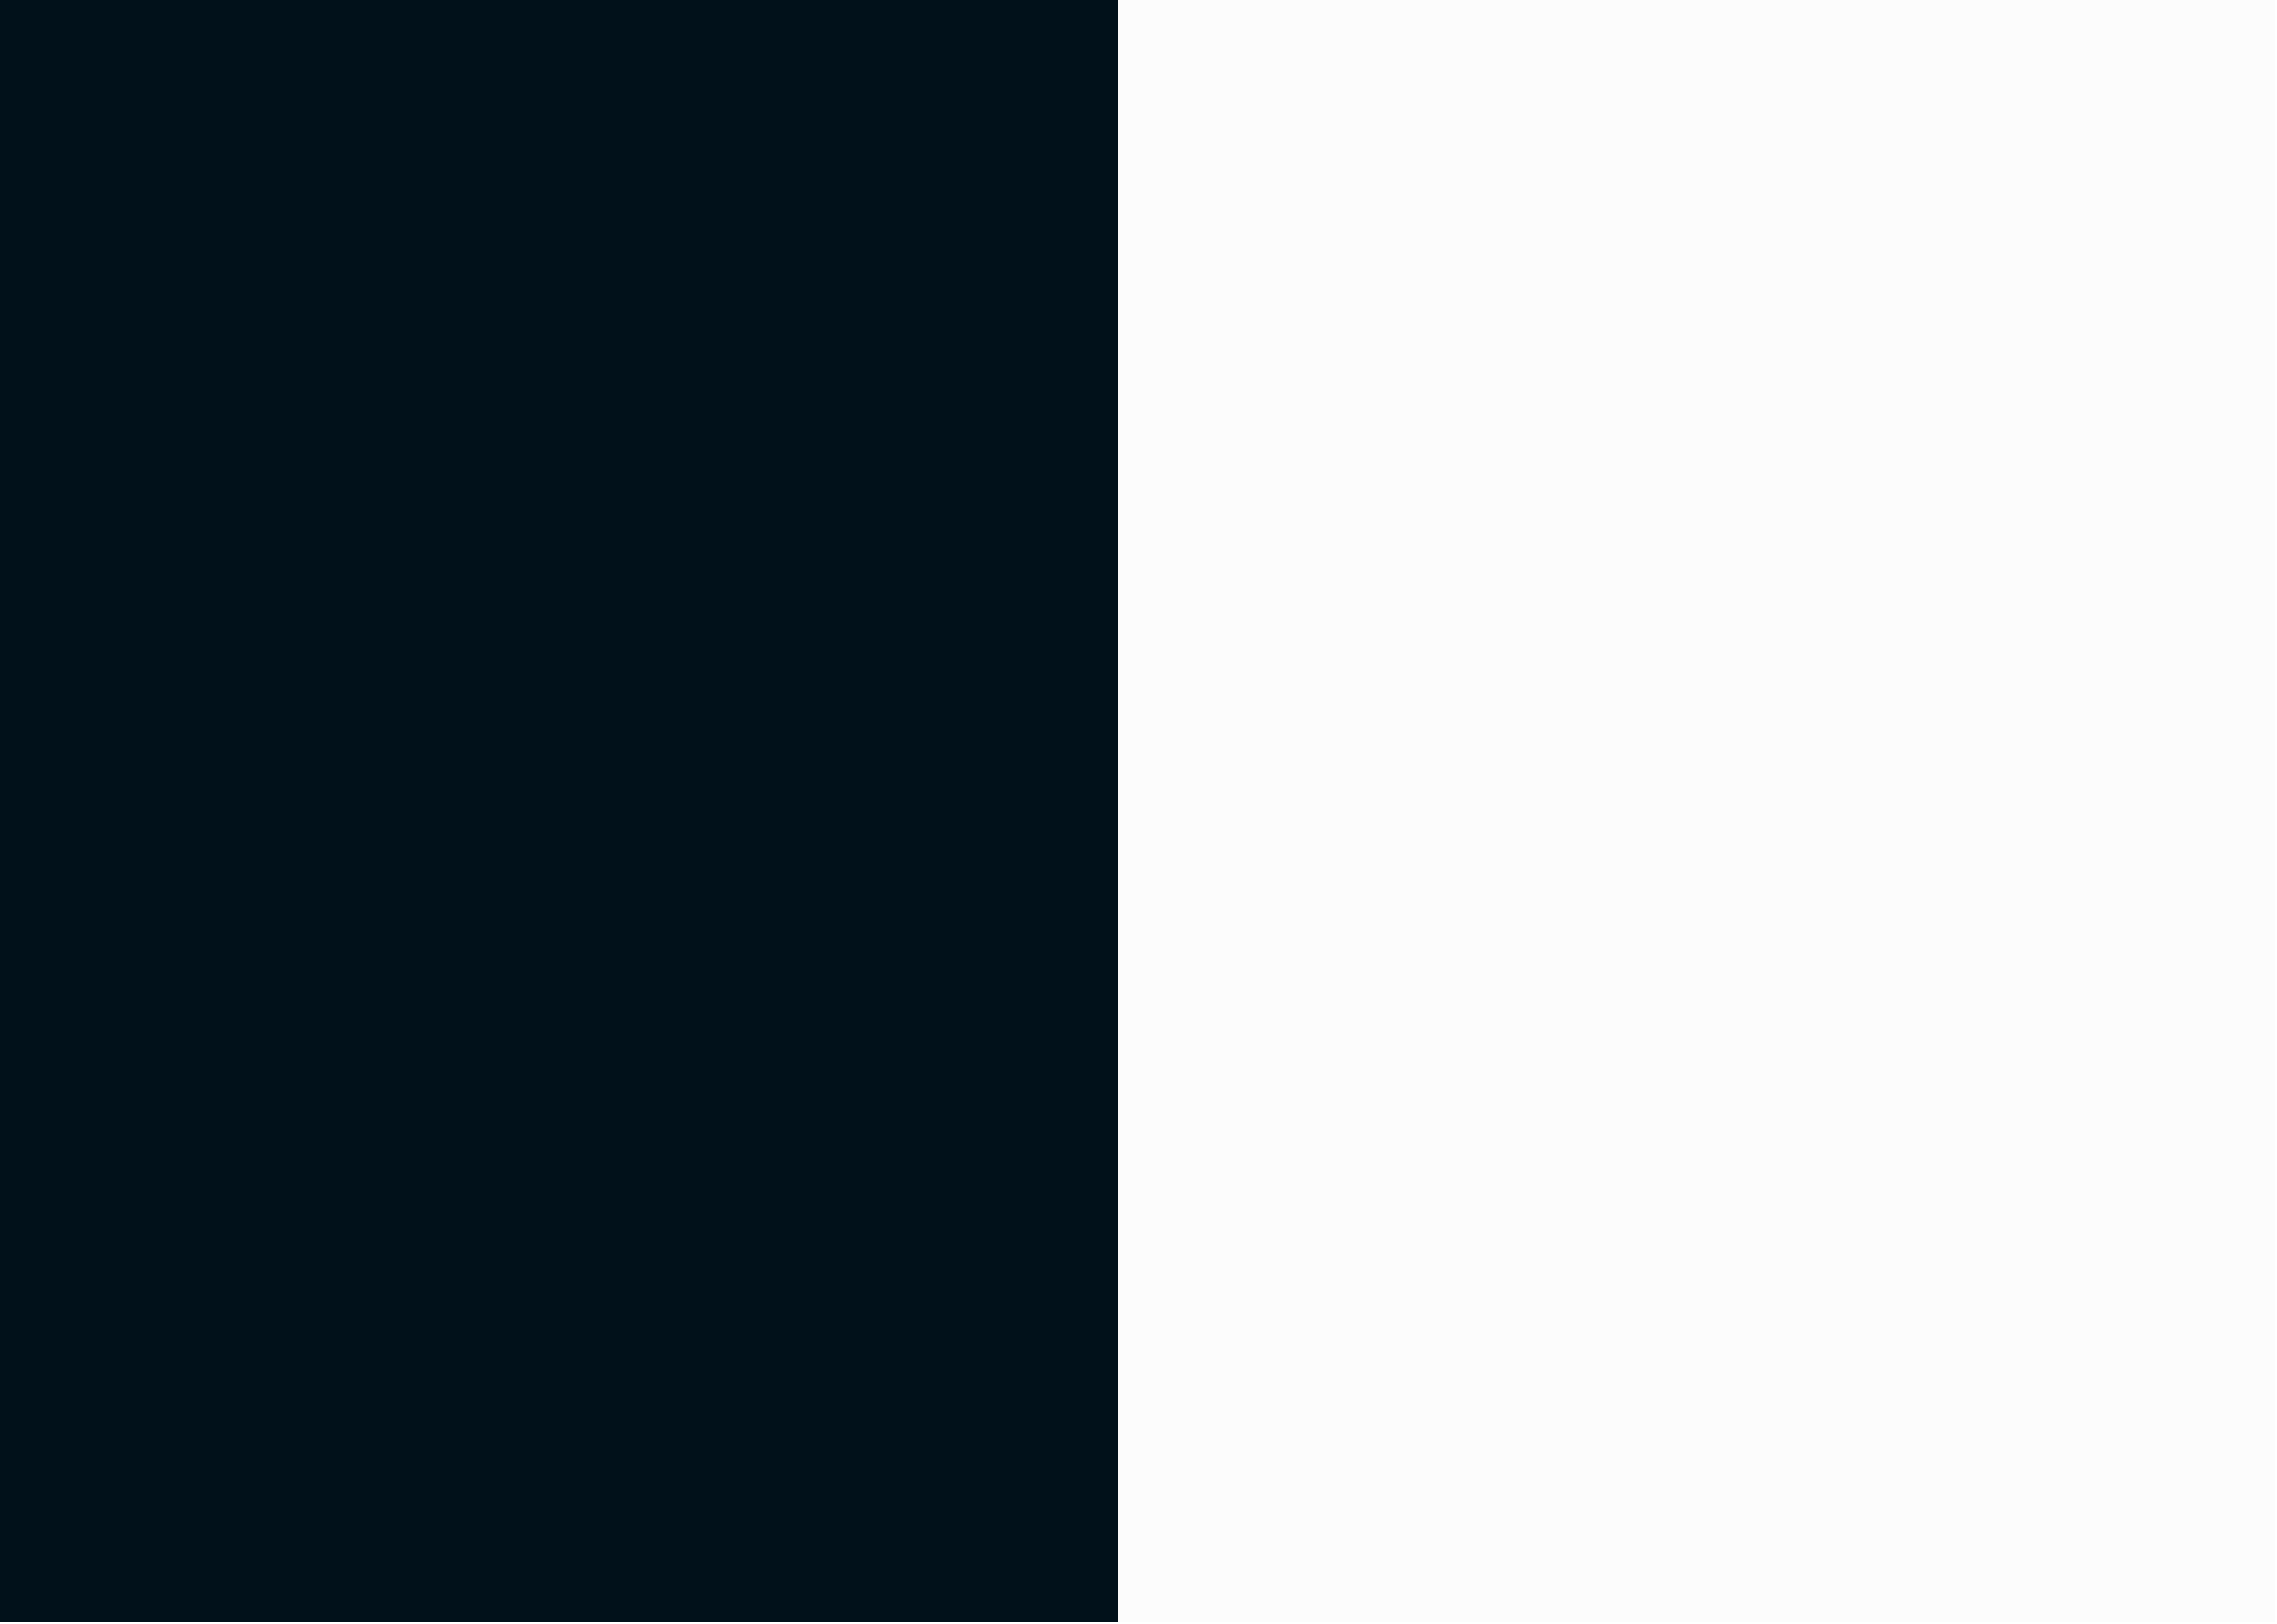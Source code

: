 <mxfile>
    <diagram id="dTUlwlR4AVqg5zI6PZbp" name="Page-1">
        <mxGraphModel dx="1141" dy="977" grid="1" gridSize="10" guides="1" tooltips="1" connect="1" arrows="1" fold="1" page="1" pageScale="1" pageWidth="1169" pageHeight="827" math="0" shadow="0">
            <root>
                <mxCell id="0"/>
                <mxCell id="1" parent="0"/>
                <mxCell id="zqfiMzpqrbCUpQQjLzXI-3" value="" style="rounded=0;whiteSpace=wrap;html=1;strokeColor=none;fillColor=#FCFCFC;" parent="1" vertex="1">
                    <mxGeometry x="560" width="600" height="827" as="geometry"/>
                </mxCell>
                <mxCell id="zqfiMzpqrbCUpQQjLzXI-1" value="" style="rounded=0;whiteSpace=wrap;html=1;strokeColor=none;fillColor=#01111a;" parent="1" vertex="1">
                    <mxGeometry width="570" height="827" as="geometry"/>
                </mxCell>
            </root>
        </mxGraphModel>
    </diagram>
</mxfile>